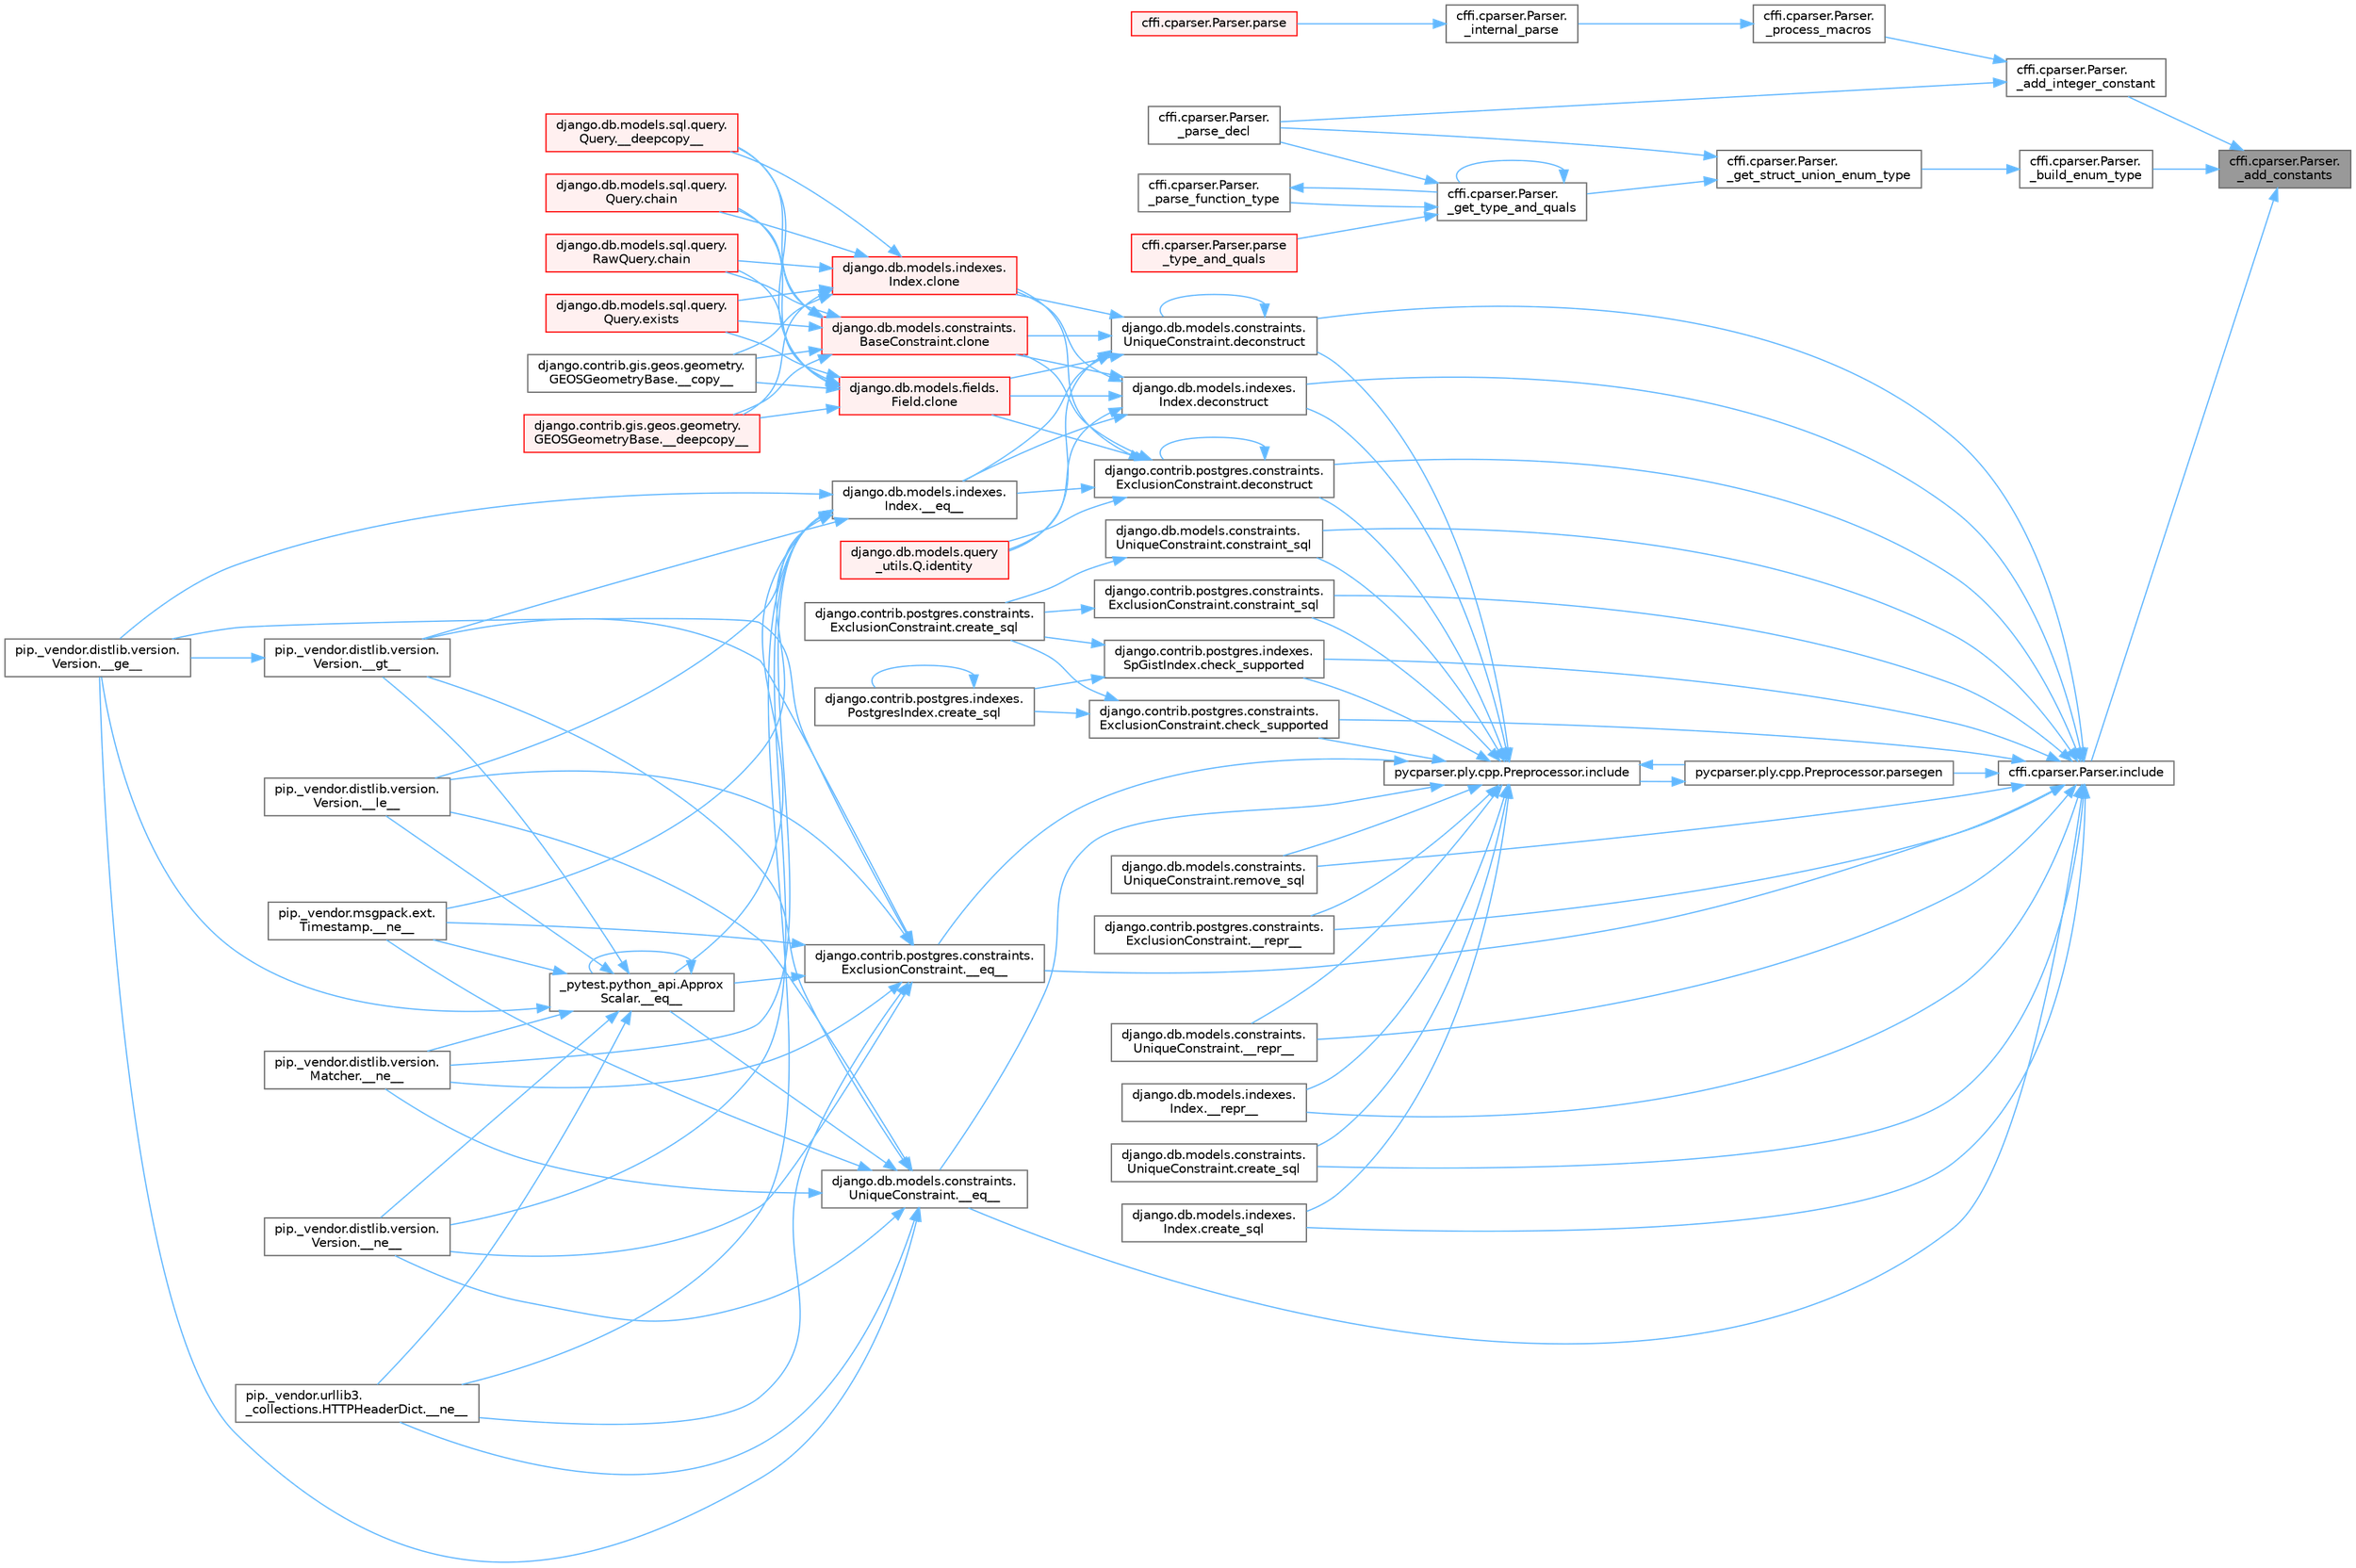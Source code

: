 digraph "cffi.cparser.Parser._add_constants"
{
 // LATEX_PDF_SIZE
  bgcolor="transparent";
  edge [fontname=Helvetica,fontsize=10,labelfontname=Helvetica,labelfontsize=10];
  node [fontname=Helvetica,fontsize=10,shape=box,height=0.2,width=0.4];
  rankdir="RL";
  Node1 [id="Node000001",label="cffi.cparser.Parser.\l_add_constants",height=0.2,width=0.4,color="gray40", fillcolor="grey60", style="filled", fontcolor="black",tooltip=" "];
  Node1 -> Node2 [id="edge1_Node000001_Node000002",dir="back",color="steelblue1",style="solid",tooltip=" "];
  Node2 [id="Node000002",label="cffi.cparser.Parser.\l_add_integer_constant",height=0.2,width=0.4,color="grey40", fillcolor="white", style="filled",URL="$classcffi_1_1cparser_1_1_parser.html#a603055fe3de565d1dcdb599d28f9576e",tooltip=" "];
  Node2 -> Node3 [id="edge2_Node000002_Node000003",dir="back",color="steelblue1",style="solid",tooltip=" "];
  Node3 [id="Node000003",label="cffi.cparser.Parser.\l_parse_decl",height=0.2,width=0.4,color="grey40", fillcolor="white", style="filled",URL="$classcffi_1_1cparser_1_1_parser.html#abbf1e4d934526ccec1f86b564abc95cd",tooltip=" "];
  Node2 -> Node4 [id="edge3_Node000002_Node000004",dir="back",color="steelblue1",style="solid",tooltip=" "];
  Node4 [id="Node000004",label="cffi.cparser.Parser.\l_process_macros",height=0.2,width=0.4,color="grey40", fillcolor="white", style="filled",URL="$classcffi_1_1cparser_1_1_parser.html#a3d70dfa9685352189593a1a8f8e58fa7",tooltip=" "];
  Node4 -> Node5 [id="edge4_Node000004_Node000005",dir="back",color="steelblue1",style="solid",tooltip=" "];
  Node5 [id="Node000005",label="cffi.cparser.Parser.\l_internal_parse",height=0.2,width=0.4,color="grey40", fillcolor="white", style="filled",URL="$classcffi_1_1cparser_1_1_parser.html#aae13fe6d5acc9afec0d52bfdfaf40d7b",tooltip=" "];
  Node5 -> Node6 [id="edge5_Node000005_Node000006",dir="back",color="steelblue1",style="solid",tooltip=" "];
  Node6 [id="Node000006",label="cffi.cparser.Parser.parse",height=0.2,width=0.4,color="red", fillcolor="#FFF0F0", style="filled",URL="$classcffi_1_1cparser_1_1_parser.html#a42bd17e4a2a05296aba4f1870c3e76b7",tooltip=" "];
  Node1 -> Node44 [id="edge6_Node000001_Node000044",dir="back",color="steelblue1",style="solid",tooltip=" "];
  Node44 [id="Node000044",label="cffi.cparser.Parser.\l_build_enum_type",height=0.2,width=0.4,color="grey40", fillcolor="white", style="filled",URL="$classcffi_1_1cparser_1_1_parser.html#af1e0416c3ba236f062a44c1498c303ec",tooltip=" "];
  Node44 -> Node45 [id="edge7_Node000044_Node000045",dir="back",color="steelblue1",style="solid",tooltip=" "];
  Node45 [id="Node000045",label="cffi.cparser.Parser.\l_get_struct_union_enum_type",height=0.2,width=0.4,color="grey40", fillcolor="white", style="filled",URL="$classcffi_1_1cparser_1_1_parser.html#afa813766be4c0673e4598e16724bca4c",tooltip=" "];
  Node45 -> Node46 [id="edge8_Node000045_Node000046",dir="back",color="steelblue1",style="solid",tooltip=" "];
  Node46 [id="Node000046",label="cffi.cparser.Parser.\l_get_type_and_quals",height=0.2,width=0.4,color="grey40", fillcolor="white", style="filled",URL="$classcffi_1_1cparser_1_1_parser.html#a69268cb0a108d7b2e17a61d6589f891e",tooltip=" "];
  Node46 -> Node46 [id="edge9_Node000046_Node000046",dir="back",color="steelblue1",style="solid",tooltip=" "];
  Node46 -> Node3 [id="edge10_Node000046_Node000003",dir="back",color="steelblue1",style="solid",tooltip=" "];
  Node46 -> Node47 [id="edge11_Node000046_Node000047",dir="back",color="steelblue1",style="solid",tooltip=" "];
  Node47 [id="Node000047",label="cffi.cparser.Parser.\l_parse_function_type",height=0.2,width=0.4,color="grey40", fillcolor="white", style="filled",URL="$classcffi_1_1cparser_1_1_parser.html#a11bc9f0ab973065c6a3c68f58253fd1a",tooltip=" "];
  Node47 -> Node46 [id="edge12_Node000047_Node000046",dir="back",color="steelblue1",style="solid",tooltip=" "];
  Node46 -> Node48 [id="edge13_Node000046_Node000048",dir="back",color="steelblue1",style="solid",tooltip=" "];
  Node48 [id="Node000048",label="cffi.cparser.Parser.parse\l_type_and_quals",height=0.2,width=0.4,color="red", fillcolor="#FFF0F0", style="filled",URL="$classcffi_1_1cparser_1_1_parser.html#a6139eb202d8a0df47885d4cb27a3e9cd",tooltip=" "];
  Node45 -> Node3 [id="edge14_Node000045_Node000003",dir="back",color="steelblue1",style="solid",tooltip=" "];
  Node1 -> Node50 [id="edge15_Node000001_Node000050",dir="back",color="steelblue1",style="solid",tooltip=" "];
  Node50 [id="Node000050",label="cffi.cparser.Parser.include",height=0.2,width=0.4,color="grey40", fillcolor="white", style="filled",URL="$classcffi_1_1cparser_1_1_parser.html#ab5cfc4516a1cb275b4e044182cdc2816",tooltip=" "];
  Node50 -> Node51 [id="edge16_Node000050_Node000051",dir="back",color="steelblue1",style="solid",tooltip=" "];
  Node51 [id="Node000051",label="django.contrib.postgres.constraints.\lExclusionConstraint.__eq__",height=0.2,width=0.4,color="grey40", fillcolor="white", style="filled",URL="$classdjango_1_1contrib_1_1postgres_1_1constraints_1_1_exclusion_constraint.html#af496d048323e51177e1239475f9fe47c",tooltip=" "];
  Node51 -> Node14 [id="edge17_Node000051_Node000014",dir="back",color="steelblue1",style="solid",tooltip=" "];
  Node14 [id="Node000014",label="_pytest.python_api.Approx\lScalar.__eq__",height=0.2,width=0.4,color="grey40", fillcolor="white", style="filled",URL="$class__pytest_1_1python__api_1_1_approx_scalar.html#af4601ee4ca7409927f88c83ebfc3d923",tooltip=" "];
  Node14 -> Node14 [id="edge18_Node000014_Node000014",dir="back",color="steelblue1",style="solid",tooltip=" "];
  Node14 -> Node15 [id="edge19_Node000014_Node000015",dir="back",color="steelblue1",style="solid",tooltip=" "];
  Node15 [id="Node000015",label="pip._vendor.distlib.version.\lVersion.__ge__",height=0.2,width=0.4,color="grey40", fillcolor="white", style="filled",URL="$classpip_1_1__vendor_1_1distlib_1_1version_1_1_version.html#aa6b7b889cebc687ddb5ed9040d01b1ec",tooltip=" "];
  Node14 -> Node16 [id="edge20_Node000014_Node000016",dir="back",color="steelblue1",style="solid",tooltip=" "];
  Node16 [id="Node000016",label="pip._vendor.distlib.version.\lVersion.__gt__",height=0.2,width=0.4,color="grey40", fillcolor="white", style="filled",URL="$classpip_1_1__vendor_1_1distlib_1_1version_1_1_version.html#a51cf0c8da1bb6829173ff6861b10cb5f",tooltip=" "];
  Node16 -> Node15 [id="edge21_Node000016_Node000015",dir="back",color="steelblue1",style="solid",tooltip=" "];
  Node14 -> Node17 [id="edge22_Node000014_Node000017",dir="back",color="steelblue1",style="solid",tooltip=" "];
  Node17 [id="Node000017",label="pip._vendor.distlib.version.\lVersion.__le__",height=0.2,width=0.4,color="grey40", fillcolor="white", style="filled",URL="$classpip_1_1__vendor_1_1distlib_1_1version_1_1_version.html#ae5e2c5d9b76377e286fcf92a382cbb8b",tooltip=" "];
  Node14 -> Node18 [id="edge23_Node000014_Node000018",dir="back",color="steelblue1",style="solid",tooltip=" "];
  Node18 [id="Node000018",label="pip._vendor.distlib.version.\lMatcher.__ne__",height=0.2,width=0.4,color="grey40", fillcolor="white", style="filled",URL="$classpip_1_1__vendor_1_1distlib_1_1version_1_1_matcher.html#a24f8f8a4686bff3018fee5d22f4e02f1",tooltip=" "];
  Node14 -> Node19 [id="edge24_Node000014_Node000019",dir="back",color="steelblue1",style="solid",tooltip=" "];
  Node19 [id="Node000019",label="pip._vendor.distlib.version.\lVersion.__ne__",height=0.2,width=0.4,color="grey40", fillcolor="white", style="filled",URL="$classpip_1_1__vendor_1_1distlib_1_1version_1_1_version.html#aea3cdf6db007318ab1a2e8d144e2a4a1",tooltip=" "];
  Node14 -> Node20 [id="edge25_Node000014_Node000020",dir="back",color="steelblue1",style="solid",tooltip=" "];
  Node20 [id="Node000020",label="pip._vendor.msgpack.ext.\lTimestamp.__ne__",height=0.2,width=0.4,color="grey40", fillcolor="white", style="filled",URL="$classpip_1_1__vendor_1_1msgpack_1_1ext_1_1_timestamp.html#ac38b8cada8075f7a1133b06bc99b2317",tooltip=" "];
  Node14 -> Node21 [id="edge26_Node000014_Node000021",dir="back",color="steelblue1",style="solid",tooltip=" "];
  Node21 [id="Node000021",label="pip._vendor.urllib3.\l_collections.HTTPHeaderDict.__ne__",height=0.2,width=0.4,color="grey40", fillcolor="white", style="filled",URL="$classpip_1_1__vendor_1_1urllib3_1_1__collections_1_1_h_t_t_p_header_dict.html#aa7766a9499d33160a1258e140e35a806",tooltip=" "];
  Node51 -> Node15 [id="edge27_Node000051_Node000015",dir="back",color="steelblue1",style="solid",tooltip=" "];
  Node51 -> Node16 [id="edge28_Node000051_Node000016",dir="back",color="steelblue1",style="solid",tooltip=" "];
  Node51 -> Node17 [id="edge29_Node000051_Node000017",dir="back",color="steelblue1",style="solid",tooltip=" "];
  Node51 -> Node18 [id="edge30_Node000051_Node000018",dir="back",color="steelblue1",style="solid",tooltip=" "];
  Node51 -> Node19 [id="edge31_Node000051_Node000019",dir="back",color="steelblue1",style="solid",tooltip=" "];
  Node51 -> Node20 [id="edge32_Node000051_Node000020",dir="back",color="steelblue1",style="solid",tooltip=" "];
  Node51 -> Node21 [id="edge33_Node000051_Node000021",dir="back",color="steelblue1",style="solid",tooltip=" "];
  Node50 -> Node52 [id="edge34_Node000050_Node000052",dir="back",color="steelblue1",style="solid",tooltip=" "];
  Node52 [id="Node000052",label="django.db.models.constraints.\lUniqueConstraint.__eq__",height=0.2,width=0.4,color="grey40", fillcolor="white", style="filled",URL="$classdjango_1_1db_1_1models_1_1constraints_1_1_unique_constraint.html#a1a877e5c6def4673a480b3fd44e3ad19",tooltip=" "];
  Node52 -> Node14 [id="edge35_Node000052_Node000014",dir="back",color="steelblue1",style="solid",tooltip=" "];
  Node52 -> Node15 [id="edge36_Node000052_Node000015",dir="back",color="steelblue1",style="solid",tooltip=" "];
  Node52 -> Node16 [id="edge37_Node000052_Node000016",dir="back",color="steelblue1",style="solid",tooltip=" "];
  Node52 -> Node17 [id="edge38_Node000052_Node000017",dir="back",color="steelblue1",style="solid",tooltip=" "];
  Node52 -> Node18 [id="edge39_Node000052_Node000018",dir="back",color="steelblue1",style="solid",tooltip=" "];
  Node52 -> Node19 [id="edge40_Node000052_Node000019",dir="back",color="steelblue1",style="solid",tooltip=" "];
  Node52 -> Node20 [id="edge41_Node000052_Node000020",dir="back",color="steelblue1",style="solid",tooltip=" "];
  Node52 -> Node21 [id="edge42_Node000052_Node000021",dir="back",color="steelblue1",style="solid",tooltip=" "];
  Node50 -> Node53 [id="edge43_Node000050_Node000053",dir="back",color="steelblue1",style="solid",tooltip=" "];
  Node53 [id="Node000053",label="django.contrib.postgres.constraints.\lExclusionConstraint.__repr__",height=0.2,width=0.4,color="grey40", fillcolor="white", style="filled",URL="$classdjango_1_1contrib_1_1postgres_1_1constraints_1_1_exclusion_constraint.html#a0771594ced240daa3e783f821d28adb5",tooltip=" "];
  Node50 -> Node54 [id="edge44_Node000050_Node000054",dir="back",color="steelblue1",style="solid",tooltip=" "];
  Node54 [id="Node000054",label="django.db.models.constraints.\lUniqueConstraint.__repr__",height=0.2,width=0.4,color="grey40", fillcolor="white", style="filled",URL="$classdjango_1_1db_1_1models_1_1constraints_1_1_unique_constraint.html#a182454ed288d36d2033f34e2442e63b6",tooltip=" "];
  Node50 -> Node55 [id="edge45_Node000050_Node000055",dir="back",color="steelblue1",style="solid",tooltip=" "];
  Node55 [id="Node000055",label="django.db.models.indexes.\lIndex.__repr__",height=0.2,width=0.4,color="grey40", fillcolor="white", style="filled",URL="$classdjango_1_1db_1_1models_1_1indexes_1_1_index.html#a491779817a13ed7b81a3fa01cb34b2c6",tooltip=" "];
  Node50 -> Node56 [id="edge46_Node000050_Node000056",dir="back",color="steelblue1",style="solid",tooltip=" "];
  Node56 [id="Node000056",label="django.contrib.postgres.constraints.\lExclusionConstraint.check_supported",height=0.2,width=0.4,color="grey40", fillcolor="white", style="filled",URL="$classdjango_1_1contrib_1_1postgres_1_1constraints_1_1_exclusion_constraint.html#afce44af1fdf188bca4592f852eb897c3",tooltip=" "];
  Node56 -> Node57 [id="edge47_Node000056_Node000057",dir="back",color="steelblue1",style="solid",tooltip=" "];
  Node57 [id="Node000057",label="django.contrib.postgres.constraints.\lExclusionConstraint.create_sql",height=0.2,width=0.4,color="grey40", fillcolor="white", style="filled",URL="$classdjango_1_1contrib_1_1postgres_1_1constraints_1_1_exclusion_constraint.html#a491aa9fcecb71b800a51e96a00892078",tooltip=" "];
  Node56 -> Node58 [id="edge48_Node000056_Node000058",dir="back",color="steelblue1",style="solid",tooltip=" "];
  Node58 [id="Node000058",label="django.contrib.postgres.indexes.\lPostgresIndex.create_sql",height=0.2,width=0.4,color="grey40", fillcolor="white", style="filled",URL="$classdjango_1_1contrib_1_1postgres_1_1indexes_1_1_postgres_index.html#aca4fb7bbfc0ddbcbbb35f50aeb275adc",tooltip=" "];
  Node58 -> Node58 [id="edge49_Node000058_Node000058",dir="back",color="steelblue1",style="solid",tooltip=" "];
  Node50 -> Node59 [id="edge50_Node000050_Node000059",dir="back",color="steelblue1",style="solid",tooltip=" "];
  Node59 [id="Node000059",label="django.contrib.postgres.indexes.\lSpGistIndex.check_supported",height=0.2,width=0.4,color="grey40", fillcolor="white", style="filled",URL="$classdjango_1_1contrib_1_1postgres_1_1indexes_1_1_sp_gist_index.html#aa2d05c1b3c304ae928ef271c01011447",tooltip=" "];
  Node59 -> Node57 [id="edge51_Node000059_Node000057",dir="back",color="steelblue1",style="solid",tooltip=" "];
  Node59 -> Node58 [id="edge52_Node000059_Node000058",dir="back",color="steelblue1",style="solid",tooltip=" "];
  Node50 -> Node60 [id="edge53_Node000050_Node000060",dir="back",color="steelblue1",style="solid",tooltip=" "];
  Node60 [id="Node000060",label="django.contrib.postgres.constraints.\lExclusionConstraint.constraint_sql",height=0.2,width=0.4,color="grey40", fillcolor="white", style="filled",URL="$classdjango_1_1contrib_1_1postgres_1_1constraints_1_1_exclusion_constraint.html#a9c7786d94df04c688d948011958a68c1",tooltip=" "];
  Node60 -> Node57 [id="edge54_Node000060_Node000057",dir="back",color="steelblue1",style="solid",tooltip=" "];
  Node50 -> Node61 [id="edge55_Node000050_Node000061",dir="back",color="steelblue1",style="solid",tooltip=" "];
  Node61 [id="Node000061",label="django.db.models.constraints.\lUniqueConstraint.constraint_sql",height=0.2,width=0.4,color="grey40", fillcolor="white", style="filled",URL="$classdjango_1_1db_1_1models_1_1constraints_1_1_unique_constraint.html#ad8e91d3d3fb576b5000de9908877754d",tooltip=" "];
  Node61 -> Node57 [id="edge56_Node000061_Node000057",dir="back",color="steelblue1",style="solid",tooltip=" "];
  Node50 -> Node62 [id="edge57_Node000050_Node000062",dir="back",color="steelblue1",style="solid",tooltip=" "];
  Node62 [id="Node000062",label="django.db.models.constraints.\lUniqueConstraint.create_sql",height=0.2,width=0.4,color="grey40", fillcolor="white", style="filled",URL="$classdjango_1_1db_1_1models_1_1constraints_1_1_unique_constraint.html#ad0cc45d12329073fac8ae7b419a34cae",tooltip=" "];
  Node50 -> Node63 [id="edge58_Node000050_Node000063",dir="back",color="steelblue1",style="solid",tooltip=" "];
  Node63 [id="Node000063",label="django.db.models.indexes.\lIndex.create_sql",height=0.2,width=0.4,color="grey40", fillcolor="white", style="filled",URL="$classdjango_1_1db_1_1models_1_1indexes_1_1_index.html#a7e8410dc834fe4215a58d075ccddd399",tooltip=" "];
  Node50 -> Node64 [id="edge59_Node000050_Node000064",dir="back",color="steelblue1",style="solid",tooltip=" "];
  Node64 [id="Node000064",label="django.contrib.postgres.constraints.\lExclusionConstraint.deconstruct",height=0.2,width=0.4,color="grey40", fillcolor="white", style="filled",URL="$classdjango_1_1contrib_1_1postgres_1_1constraints_1_1_exclusion_constraint.html#ad7f2b1013a1aeb3f6e584282ead19dfb",tooltip=" "];
  Node64 -> Node65 [id="edge60_Node000064_Node000065",dir="back",color="steelblue1",style="solid",tooltip=" "];
  Node65 [id="Node000065",label="django.db.models.indexes.\lIndex.__eq__",height=0.2,width=0.4,color="grey40", fillcolor="white", style="filled",URL="$classdjango_1_1db_1_1models_1_1indexes_1_1_index.html#a610477616672fd35272d94ba513c1496",tooltip=" "];
  Node65 -> Node14 [id="edge61_Node000065_Node000014",dir="back",color="steelblue1",style="solid",tooltip=" "];
  Node65 -> Node15 [id="edge62_Node000065_Node000015",dir="back",color="steelblue1",style="solid",tooltip=" "];
  Node65 -> Node16 [id="edge63_Node000065_Node000016",dir="back",color="steelblue1",style="solid",tooltip=" "];
  Node65 -> Node17 [id="edge64_Node000065_Node000017",dir="back",color="steelblue1",style="solid",tooltip=" "];
  Node65 -> Node18 [id="edge65_Node000065_Node000018",dir="back",color="steelblue1",style="solid",tooltip=" "];
  Node65 -> Node19 [id="edge66_Node000065_Node000019",dir="back",color="steelblue1",style="solid",tooltip=" "];
  Node65 -> Node20 [id="edge67_Node000065_Node000020",dir="back",color="steelblue1",style="solid",tooltip=" "];
  Node65 -> Node21 [id="edge68_Node000065_Node000021",dir="back",color="steelblue1",style="solid",tooltip=" "];
  Node64 -> Node66 [id="edge69_Node000064_Node000066",dir="back",color="steelblue1",style="solid",tooltip=" "];
  Node66 [id="Node000066",label="django.db.models.constraints.\lBaseConstraint.clone",height=0.2,width=0.4,color="red", fillcolor="#FFF0F0", style="filled",URL="$classdjango_1_1db_1_1models_1_1constraints_1_1_base_constraint.html#a0f02e73d4209006f6317758e83ccf8ac",tooltip=" "];
  Node66 -> Node67 [id="edge70_Node000066_Node000067",dir="back",color="steelblue1",style="solid",tooltip=" "];
  Node67 [id="Node000067",label="django.contrib.gis.geos.geometry.\lGEOSGeometryBase.__copy__",height=0.2,width=0.4,color="grey40", fillcolor="white", style="filled",URL="$classdjango_1_1contrib_1_1gis_1_1geos_1_1geometry_1_1_g_e_o_s_geometry_base.html#ae0f85dbfd6e6e2dab4aa9dd295340b87",tooltip=" "];
  Node66 -> Node68 [id="edge71_Node000066_Node000068",dir="back",color="steelblue1",style="solid",tooltip=" "];
  Node68 [id="Node000068",label="django.contrib.gis.geos.geometry.\lGEOSGeometryBase.__deepcopy__",height=0.2,width=0.4,color="red", fillcolor="#FFF0F0", style="filled",URL="$classdjango_1_1contrib_1_1gis_1_1geos_1_1geometry_1_1_g_e_o_s_geometry_base.html#ac6f16be987e8c98b9ecb52ccb388c18c",tooltip=" "];
  Node66 -> Node335 [id="edge72_Node000066_Node000335",dir="back",color="steelblue1",style="solid",tooltip=" "];
  Node335 [id="Node000335",label="django.db.models.sql.query.\lQuery.__deepcopy__",height=0.2,width=0.4,color="red", fillcolor="#FFF0F0", style="filled",URL="$classdjango_1_1db_1_1models_1_1sql_1_1query_1_1_query.html#a03b0d1ca81a588c179694300577a5dde",tooltip=" "];
  Node66 -> Node336 [id="edge73_Node000066_Node000336",dir="back",color="steelblue1",style="solid",tooltip=" "];
  Node336 [id="Node000336",label="django.db.models.sql.query.\lQuery.chain",height=0.2,width=0.4,color="red", fillcolor="#FFF0F0", style="filled",URL="$classdjango_1_1db_1_1models_1_1sql_1_1query_1_1_query.html#aa3fe5320676d05bc24bd69dcfc785a8f",tooltip=" "];
  Node66 -> Node342 [id="edge74_Node000066_Node000342",dir="back",color="steelblue1",style="solid",tooltip=" "];
  Node342 [id="Node000342",label="django.db.models.sql.query.\lRawQuery.chain",height=0.2,width=0.4,color="red", fillcolor="#FFF0F0", style="filled",URL="$classdjango_1_1db_1_1models_1_1sql_1_1query_1_1_raw_query.html#a7fe9f8502e3420c0378f6edce01aa68b",tooltip=" "];
  Node66 -> Node343 [id="edge75_Node000066_Node000343",dir="back",color="steelblue1",style="solid",tooltip=" "];
  Node343 [id="Node000343",label="django.db.models.sql.query.\lQuery.exists",height=0.2,width=0.4,color="red", fillcolor="#FFF0F0", style="filled",URL="$classdjango_1_1db_1_1models_1_1sql_1_1query_1_1_query.html#ae5c8bc324c4badfdcba3d115464be353",tooltip=" "];
  Node64 -> Node478 [id="edge76_Node000064_Node000478",dir="back",color="steelblue1",style="solid",tooltip=" "];
  Node478 [id="Node000478",label="django.db.models.fields.\lField.clone",height=0.2,width=0.4,color="red", fillcolor="#FFF0F0", style="filled",URL="$classdjango_1_1db_1_1models_1_1fields_1_1_field.html#aeaf9d4a620ef742dbc6414393f549ee2",tooltip=" "];
  Node478 -> Node67 [id="edge77_Node000478_Node000067",dir="back",color="steelblue1",style="solid",tooltip=" "];
  Node478 -> Node68 [id="edge78_Node000478_Node000068",dir="back",color="steelblue1",style="solid",tooltip=" "];
  Node478 -> Node335 [id="edge79_Node000478_Node000335",dir="back",color="steelblue1",style="solid",tooltip=" "];
  Node478 -> Node336 [id="edge80_Node000478_Node000336",dir="back",color="steelblue1",style="solid",tooltip=" "];
  Node478 -> Node342 [id="edge81_Node000478_Node000342",dir="back",color="steelblue1",style="solid",tooltip=" "];
  Node478 -> Node343 [id="edge82_Node000478_Node000343",dir="back",color="steelblue1",style="solid",tooltip=" "];
  Node64 -> Node480 [id="edge83_Node000064_Node000480",dir="back",color="steelblue1",style="solid",tooltip=" "];
  Node480 [id="Node000480",label="django.db.models.indexes.\lIndex.clone",height=0.2,width=0.4,color="red", fillcolor="#FFF0F0", style="filled",URL="$classdjango_1_1db_1_1models_1_1indexes_1_1_index.html#aeaccf659cbc1989e539625d16602541e",tooltip=" "];
  Node480 -> Node67 [id="edge84_Node000480_Node000067",dir="back",color="steelblue1",style="solid",tooltip=" "];
  Node480 -> Node68 [id="edge85_Node000480_Node000068",dir="back",color="steelblue1",style="solid",tooltip=" "];
  Node480 -> Node335 [id="edge86_Node000480_Node000335",dir="back",color="steelblue1",style="solid",tooltip=" "];
  Node480 -> Node336 [id="edge87_Node000480_Node000336",dir="back",color="steelblue1",style="solid",tooltip=" "];
  Node480 -> Node342 [id="edge88_Node000480_Node000342",dir="back",color="steelblue1",style="solid",tooltip=" "];
  Node480 -> Node343 [id="edge89_Node000480_Node000343",dir="back",color="steelblue1",style="solid",tooltip=" "];
  Node64 -> Node64 [id="edge90_Node000064_Node000064",dir="back",color="steelblue1",style="solid",tooltip=" "];
  Node64 -> Node716 [id="edge91_Node000064_Node000716",dir="back",color="steelblue1",style="solid",tooltip=" "];
  Node716 [id="Node000716",label="django.db.models.query\l_utils.Q.identity",height=0.2,width=0.4,color="red", fillcolor="#FFF0F0", style="filled",URL="$classdjango_1_1db_1_1models_1_1query__utils_1_1_q.html#a63129a45cd7e8fa8b4789ce076f445a3",tooltip=" "];
  Node50 -> Node477 [id="edge92_Node000050_Node000477",dir="back",color="steelblue1",style="solid",tooltip=" "];
  Node477 [id="Node000477",label="django.db.models.constraints.\lUniqueConstraint.deconstruct",height=0.2,width=0.4,color="grey40", fillcolor="white", style="filled",URL="$classdjango_1_1db_1_1models_1_1constraints_1_1_unique_constraint.html#a79dd632a14039b180b2b909fefcfce70",tooltip=" "];
  Node477 -> Node65 [id="edge93_Node000477_Node000065",dir="back",color="steelblue1",style="solid",tooltip=" "];
  Node477 -> Node66 [id="edge94_Node000477_Node000066",dir="back",color="steelblue1",style="solid",tooltip=" "];
  Node477 -> Node478 [id="edge95_Node000477_Node000478",dir="back",color="steelblue1",style="solid",tooltip=" "];
  Node477 -> Node480 [id="edge96_Node000477_Node000480",dir="back",color="steelblue1",style="solid",tooltip=" "];
  Node477 -> Node477 [id="edge97_Node000477_Node000477",dir="back",color="steelblue1",style="solid",tooltip=" "];
  Node477 -> Node716 [id="edge98_Node000477_Node000716",dir="back",color="steelblue1",style="solid",tooltip=" "];
  Node50 -> Node715 [id="edge99_Node000050_Node000715",dir="back",color="steelblue1",style="solid",tooltip=" "];
  Node715 [id="Node000715",label="django.db.models.indexes.\lIndex.deconstruct",height=0.2,width=0.4,color="grey40", fillcolor="white", style="filled",URL="$classdjango_1_1db_1_1models_1_1indexes_1_1_index.html#ad28ee8ce2b1da28df32f78ea1c2d9741",tooltip=" "];
  Node715 -> Node65 [id="edge100_Node000715_Node000065",dir="back",color="steelblue1",style="solid",tooltip=" "];
  Node715 -> Node66 [id="edge101_Node000715_Node000066",dir="back",color="steelblue1",style="solid",tooltip=" "];
  Node715 -> Node478 [id="edge102_Node000715_Node000478",dir="back",color="steelblue1",style="solid",tooltip=" "];
  Node715 -> Node480 [id="edge103_Node000715_Node000480",dir="back",color="steelblue1",style="solid",tooltip=" "];
  Node715 -> Node716 [id="edge104_Node000715_Node000716",dir="back",color="steelblue1",style="solid",tooltip=" "];
  Node50 -> Node475 [id="edge105_Node000050_Node000475",dir="back",color="steelblue1",style="solid",tooltip=" "];
  Node475 [id="Node000475",label="pycparser.ply.cpp.Preprocessor.parsegen",height=0.2,width=0.4,color="grey40", fillcolor="white", style="filled",URL="$classpycparser_1_1ply_1_1cpp_1_1_preprocessor.html#aad71ed64ebab07f9eafb0b36f9108723",tooltip=" "];
  Node475 -> Node476 [id="edge106_Node000475_Node000476",dir="back",color="steelblue1",style="solid",tooltip=" "];
  Node476 [id="Node000476",label="pycparser.ply.cpp.Preprocessor.include",height=0.2,width=0.4,color="grey40", fillcolor="white", style="filled",URL="$classpycparser_1_1ply_1_1cpp_1_1_preprocessor.html#aa91b0516d72dcf45e3d21b35b84ea1e0",tooltip=" "];
  Node476 -> Node51 [id="edge107_Node000476_Node000051",dir="back",color="steelblue1",style="solid",tooltip=" "];
  Node476 -> Node52 [id="edge108_Node000476_Node000052",dir="back",color="steelblue1",style="solid",tooltip=" "];
  Node476 -> Node53 [id="edge109_Node000476_Node000053",dir="back",color="steelblue1",style="solid",tooltip=" "];
  Node476 -> Node54 [id="edge110_Node000476_Node000054",dir="back",color="steelblue1",style="solid",tooltip=" "];
  Node476 -> Node55 [id="edge111_Node000476_Node000055",dir="back",color="steelblue1",style="solid",tooltip=" "];
  Node476 -> Node56 [id="edge112_Node000476_Node000056",dir="back",color="steelblue1",style="solid",tooltip=" "];
  Node476 -> Node59 [id="edge113_Node000476_Node000059",dir="back",color="steelblue1",style="solid",tooltip=" "];
  Node476 -> Node60 [id="edge114_Node000476_Node000060",dir="back",color="steelblue1",style="solid",tooltip=" "];
  Node476 -> Node61 [id="edge115_Node000476_Node000061",dir="back",color="steelblue1",style="solid",tooltip=" "];
  Node476 -> Node62 [id="edge116_Node000476_Node000062",dir="back",color="steelblue1",style="solid",tooltip=" "];
  Node476 -> Node63 [id="edge117_Node000476_Node000063",dir="back",color="steelblue1",style="solid",tooltip=" "];
  Node476 -> Node64 [id="edge118_Node000476_Node000064",dir="back",color="steelblue1",style="solid",tooltip=" "];
  Node476 -> Node477 [id="edge119_Node000476_Node000477",dir="back",color="steelblue1",style="solid",tooltip=" "];
  Node476 -> Node715 [id="edge120_Node000476_Node000715",dir="back",color="steelblue1",style="solid",tooltip=" "];
  Node476 -> Node475 [id="edge121_Node000476_Node000475",dir="back",color="steelblue1",style="solid",tooltip=" "];
  Node476 -> Node717 [id="edge122_Node000476_Node000717",dir="back",color="steelblue1",style="solid",tooltip=" "];
  Node717 [id="Node000717",label="django.db.models.constraints.\lUniqueConstraint.remove_sql",height=0.2,width=0.4,color="grey40", fillcolor="white", style="filled",URL="$classdjango_1_1db_1_1models_1_1constraints_1_1_unique_constraint.html#ab15414e4b19d874a865c00e01427dfd1",tooltip=" "];
  Node50 -> Node717 [id="edge123_Node000050_Node000717",dir="back",color="steelblue1",style="solid",tooltip=" "];
}
